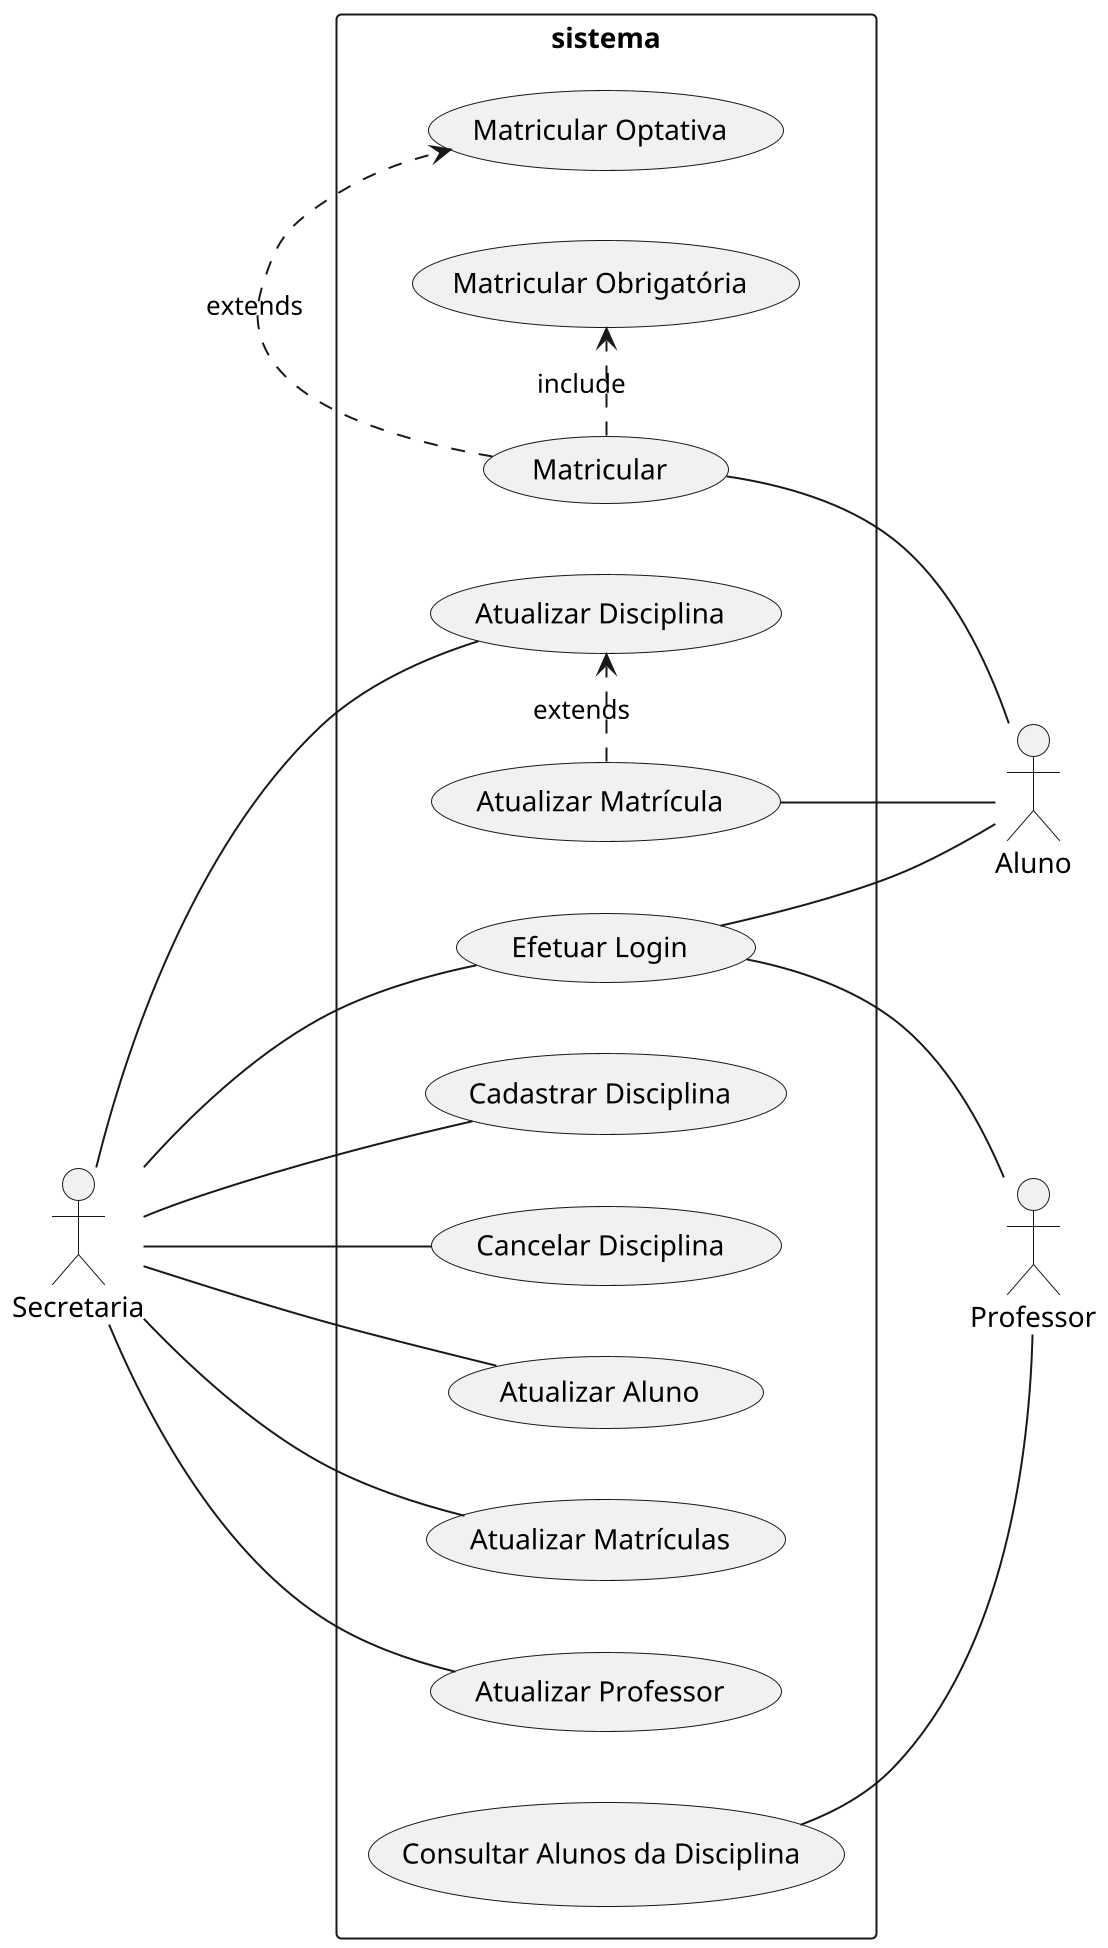 @startuml
scale 2
left to right direction 
skinparam PackageStyle rect
actor Aluno
actor Professor
actor Secretaria
rectangle sistema {
    (Matricular) -- Aluno
    (Atualizar Matrícula) -- Aluno
    (Efetuar Login) -- Aluno

    Secretaria -- (Atualizar Disciplina)
    Secretaria -- (Cadastrar Disciplina)
    Secretaria -- (Cancelar Disciplina)
    Secretaria -- (Atualizar Aluno)
    Secretaria -- (Atualizar Matrículas)
    Secretaria -- (Atualizar Professor)
    Secretaria -- (Efetuar Login)
    
    (Matricular) .> (Matricular Optativa) : extends
    (Matricular) .> (Matricular Obrigatória) : include
    
    '(Matricular) .> (Atualizar Disciplina) : extends
    (Atualizar Matrícula) .> (Atualizar Disciplina) : extends
    (Consultar Alunos da Disciplina) -- Professor
    (Efetuar Login) -- Professor
    
}